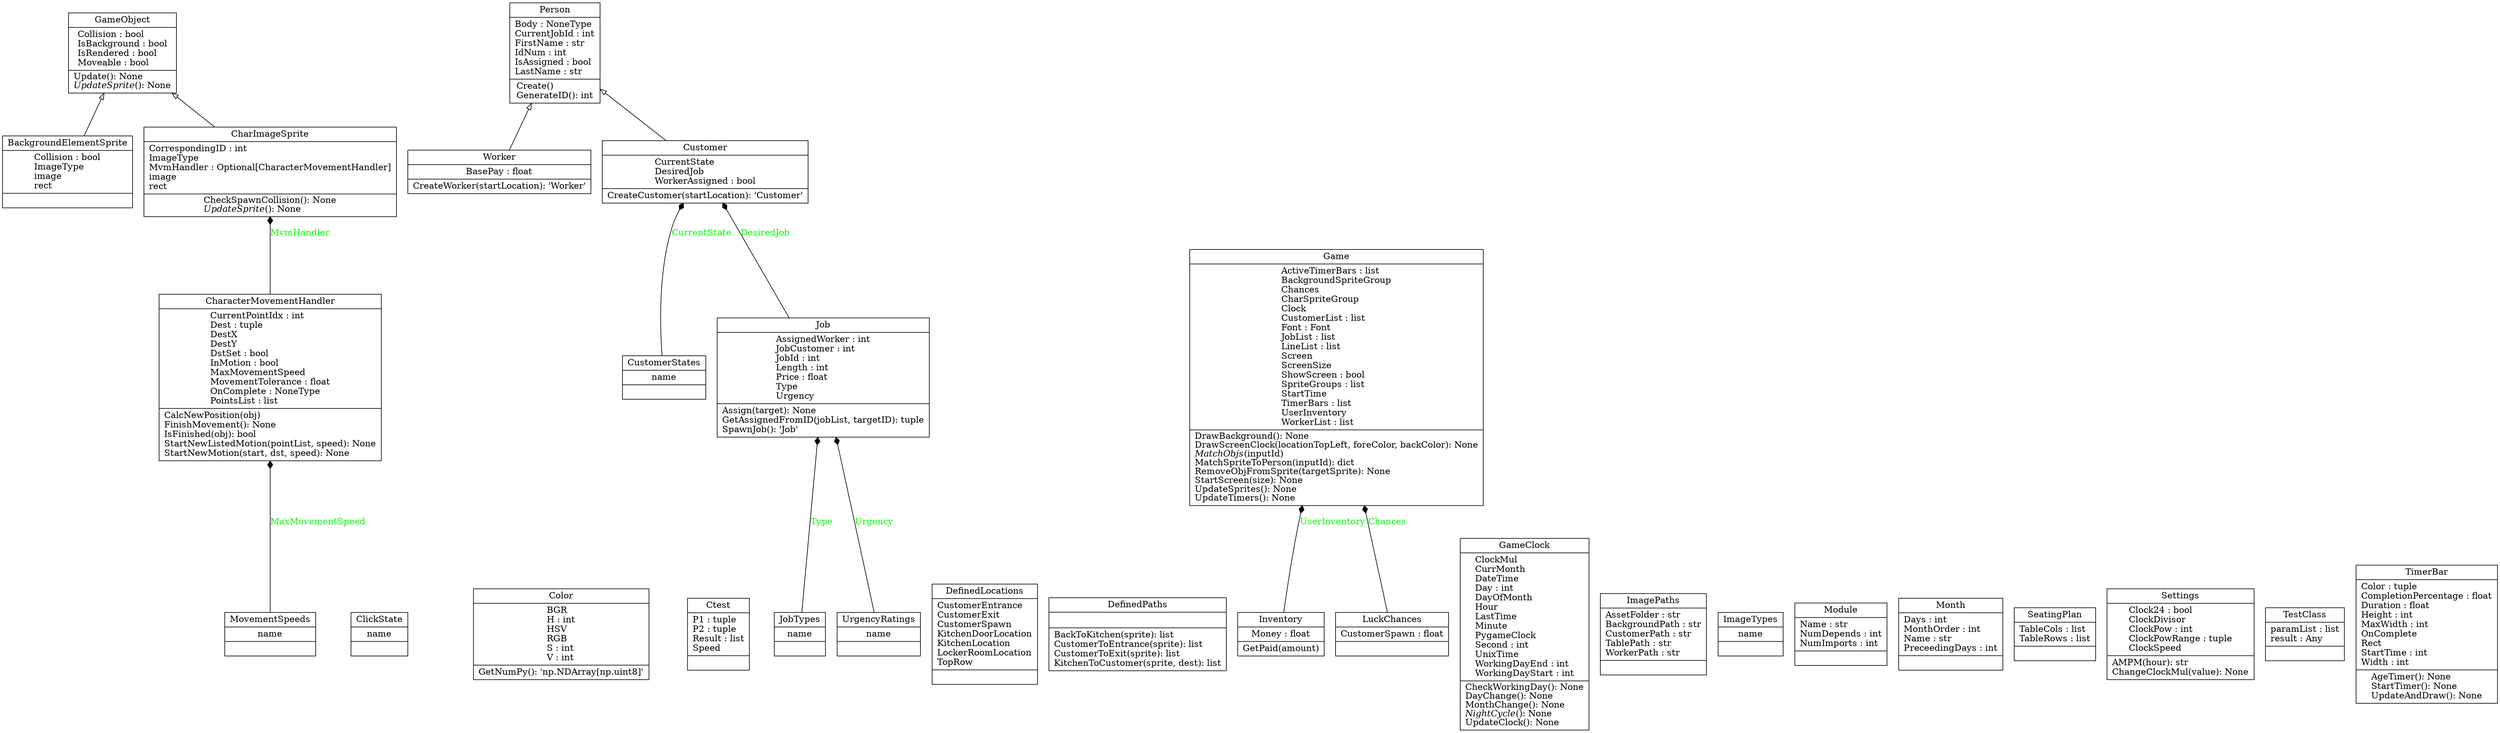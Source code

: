 digraph "classes" {
rankdir=BT
charset="utf-8"
"Classes.Sprite.BackgroundElementSprite" [color="black", fontcolor="black", label=<{BackgroundElementSprite|Collision : bool<br ALIGN="LEFT"/>ImageType<br ALIGN="LEFT"/>image<br ALIGN="LEFT"/>rect<br ALIGN="LEFT"/>|}>, shape="record", style="solid"];
"Classes.Sprite.CharImageSprite" [color="black", fontcolor="black", label=<{CharImageSprite|CorrespondingID : int<br ALIGN="LEFT"/>ImageType<br ALIGN="LEFT"/>MvmHandler : Optional[CharacterMovementHandler]<br ALIGN="LEFT"/>image<br ALIGN="LEFT"/>rect<br ALIGN="LEFT"/>|CheckSpawnCollision(): None<br ALIGN="LEFT"/><I>UpdateSprite</I>(): None<br ALIGN="LEFT"/>}>, shape="record", style="solid"];
"Handlers.MovementHandler.CharacterMovementHandler" [color="black", fontcolor="black", label=<{CharacterMovementHandler|CurrentPointIdx : int<br ALIGN="LEFT"/>Dest : tuple<br ALIGN="LEFT"/>DestX<br ALIGN="LEFT"/>DestY<br ALIGN="LEFT"/>DstSet : bool<br ALIGN="LEFT"/>InMotion : bool<br ALIGN="LEFT"/>MaxMovementSpeed<br ALIGN="LEFT"/>MovementTolerance : float<br ALIGN="LEFT"/>OnComplete : NoneType<br ALIGN="LEFT"/>PointsList : list<br ALIGN="LEFT"/>|CalcNewPosition(obj)<br ALIGN="LEFT"/>FinishMovement(): None<br ALIGN="LEFT"/>IsFinished(obj): bool<br ALIGN="LEFT"/>StartNewListedMotion(pointList, speed): None<br ALIGN="LEFT"/>StartNewMotion(start, dst, speed): None<br ALIGN="LEFT"/>}>, shape="record", style="solid"];
"Handlers.ClickHandler.ClickState" [color="black", fontcolor="black", label=<{ClickState|name<br ALIGN="LEFT"/>|}>, shape="record", style="solid"];
"Classes.ColorTools.Color" [color="black", fontcolor="black", label=<{Color|BGR<br ALIGN="LEFT"/>H : int<br ALIGN="LEFT"/>HSV<br ALIGN="LEFT"/>RGB<br ALIGN="LEFT"/>S : int<br ALIGN="LEFT"/>V : int<br ALIGN="LEFT"/>|GetNumPy(): 'np.NDArray[np.uint8]'<br ALIGN="LEFT"/>}>, shape="record", style="solid"];
"Handlers.PathfindingHandler.Ctest" [color="black", fontcolor="black", label=<{Ctest|P1 : tuple<br ALIGN="LEFT"/>P2 : tuple<br ALIGN="LEFT"/>Result : list<br ALIGN="LEFT"/>Speed<br ALIGN="LEFT"/>|}>, shape="record", style="solid"];
"Classes.People.Customer" [color="black", fontcolor="black", label=<{Customer|CurrentState<br ALIGN="LEFT"/>DesiredJob<br ALIGN="LEFT"/>WorkerAssigned : bool<br ALIGN="LEFT"/>|CreateCustomer(startLocation): 'Customer'<br ALIGN="LEFT"/>}>, shape="record", style="solid"];
"Classes.People.CustomerStates" [color="black", fontcolor="black", label=<{CustomerStates|name<br ALIGN="LEFT"/>|}>, shape="record", style="solid"];
"Classes.DefinedLocations.DefinedLocations" [color="black", fontcolor="black", label=<{DefinedLocations|CustomerEntrance<br ALIGN="LEFT"/>CustomerExit<br ALIGN="LEFT"/>CustomerSpawn<br ALIGN="LEFT"/>KitchenDoorLocation<br ALIGN="LEFT"/>KitchenLocation<br ALIGN="LEFT"/>LockerRoomLocation<br ALIGN="LEFT"/>TopRow<br ALIGN="LEFT"/>|}>, shape="record", style="solid"];
"Classes.DefinedLocations.DefinedPaths" [color="black", fontcolor="black", label=<{DefinedPaths|<br ALIGN="LEFT"/>|BackToKitchen(sprite): list<br ALIGN="LEFT"/>CustomerToEntrance(sprite): list<br ALIGN="LEFT"/>CustomerToExit(sprite): list<br ALIGN="LEFT"/>KitchenToCustomer(sprite, dest): list<br ALIGN="LEFT"/>}>, shape="record", style="solid"];
"Classes.Game.Game" [color="black", fontcolor="black", label=<{Game|ActiveTimerBars : list<br ALIGN="LEFT"/>BackgroundSpriteGroup<br ALIGN="LEFT"/>Chances<br ALIGN="LEFT"/>CharSpriteGroup<br ALIGN="LEFT"/>Clock<br ALIGN="LEFT"/>CustomerList : list<br ALIGN="LEFT"/>Font : Font<br ALIGN="LEFT"/>JobList : list<br ALIGN="LEFT"/>LineList : list<br ALIGN="LEFT"/>Screen<br ALIGN="LEFT"/>ScreenSize<br ALIGN="LEFT"/>ShowScreen : bool<br ALIGN="LEFT"/>SpriteGroups : list<br ALIGN="LEFT"/>StartTime<br ALIGN="LEFT"/>TimerBars : list<br ALIGN="LEFT"/>UserInventory<br ALIGN="LEFT"/>WorkerList : list<br ALIGN="LEFT"/>|DrawBackground(): None<br ALIGN="LEFT"/>DrawScreenClock(locationTopLeft, foreColor, backColor): None<br ALIGN="LEFT"/><I>MatchObjs</I>(inputId)<br ALIGN="LEFT"/>MatchSpriteToPerson(inputId): dict<br ALIGN="LEFT"/>RemoveObjFromSprite(targetSprite): None<br ALIGN="LEFT"/>StartScreen(size): None<br ALIGN="LEFT"/>UpdateSprites(): None<br ALIGN="LEFT"/>UpdateTimers(): None<br ALIGN="LEFT"/>}>, shape="record", style="solid"];
"Classes.GameClock.GameClock" [color="black", fontcolor="black", label=<{GameClock|ClockMul<br ALIGN="LEFT"/>CurrMonth<br ALIGN="LEFT"/>DateTime<br ALIGN="LEFT"/>Day : int<br ALIGN="LEFT"/>DayOfMonth<br ALIGN="LEFT"/>Hour<br ALIGN="LEFT"/>LastTime<br ALIGN="LEFT"/>Minute<br ALIGN="LEFT"/>PygameClock<br ALIGN="LEFT"/>Second : int<br ALIGN="LEFT"/>UnixTime<br ALIGN="LEFT"/>WorkingDayEnd : int<br ALIGN="LEFT"/>WorkingDayStart : int<br ALIGN="LEFT"/>|CheckWorkingDay(): None<br ALIGN="LEFT"/>DayChange(): None<br ALIGN="LEFT"/>MonthChange(): None<br ALIGN="LEFT"/><I>NightCycle</I>(): None<br ALIGN="LEFT"/>UpdateClock(): None<br ALIGN="LEFT"/>}>, shape="record", style="solid"];
"Classes.GameObject.GameObject" [color="black", fontcolor="black", label=<{GameObject|Collision : bool<br ALIGN="LEFT"/>IsBackground : bool<br ALIGN="LEFT"/>IsRendered : bool<br ALIGN="LEFT"/>Moveable : bool<br ALIGN="LEFT"/>|Update(): None<br ALIGN="LEFT"/><I>UpdateSprite</I>(): None<br ALIGN="LEFT"/>}>, shape="record", style="solid"];
"Classes.Sprite.ImagePaths" [color="black", fontcolor="black", label=<{ImagePaths|AssetFolder : str<br ALIGN="LEFT"/>BackgroundPath : str<br ALIGN="LEFT"/>CustomerPath : str<br ALIGN="LEFT"/>TablePath : str<br ALIGN="LEFT"/>WorkerPath : str<br ALIGN="LEFT"/>|}>, shape="record", style="solid"];
"Classes.Sprite.ImageTypes" [color="black", fontcolor="black", label=<{ImageTypes|name<br ALIGN="LEFT"/>|}>, shape="record", style="solid"];
"Classes.Inventory.Inventory" [color="black", fontcolor="black", label=<{Inventory|Money : float<br ALIGN="LEFT"/>|GetPaid(amount)<br ALIGN="LEFT"/>}>, shape="record", style="solid"];
"Classes.Jobs.Job" [color="black", fontcolor="black", label=<{Job|AssignedWorker : int<br ALIGN="LEFT"/>JobCustomer : int<br ALIGN="LEFT"/>JobId : int<br ALIGN="LEFT"/>Length : int<br ALIGN="LEFT"/>Price : float<br ALIGN="LEFT"/>Type<br ALIGN="LEFT"/>Urgency<br ALIGN="LEFT"/>|Assign(target): None<br ALIGN="LEFT"/>GetAssignedFromID(jobList, targetID): tuple<br ALIGN="LEFT"/>SpawnJob(): 'Job'<br ALIGN="LEFT"/>}>, shape="record", style="solid"];
"Classes.Jobs.JobTypes" [color="black", fontcolor="black", label=<{JobTypes|name<br ALIGN="LEFT"/>|}>, shape="record", style="solid"];
"Classes.Chances.LuckChances" [color="black", fontcolor="black", label=<{LuckChances|CustomerSpawn : float<br ALIGN="LEFT"/>|}>, shape="record", style="solid"];
"Utilities.ParseDot.Module" [color="black", fontcolor="black", label=<{Module|Name : str<br ALIGN="LEFT"/>NumDepends : int<br ALIGN="LEFT"/>NumImports : int<br ALIGN="LEFT"/>|}>, shape="record", style="solid"];
"Classes.GameClock.Month" [color="black", fontcolor="black", label=<{Month|Days : int<br ALIGN="LEFT"/>MonthOrder : int<br ALIGN="LEFT"/>Name : str<br ALIGN="LEFT"/>PreceedingDays : int<br ALIGN="LEFT"/>|}>, shape="record", style="solid"];
"Handlers.MovementHandler.MovementSpeeds" [color="black", fontcolor="black", label=<{MovementSpeeds|name<br ALIGN="LEFT"/>|}>, shape="record", style="solid"];
"Classes.People.Person" [color="black", fontcolor="black", label=<{Person|Body : NoneType<br ALIGN="LEFT"/>CurrentJobId : int<br ALIGN="LEFT"/>FirstName : str<br ALIGN="LEFT"/>IdNum : int<br ALIGN="LEFT"/>IsAssigned : bool<br ALIGN="LEFT"/>LastName : str<br ALIGN="LEFT"/>|Create()<br ALIGN="LEFT"/>GenerateID(): int<br ALIGN="LEFT"/>}>, shape="record", style="solid"];
"Classes.DefinedLocations.SeatingPlan" [color="black", fontcolor="black", label=<{SeatingPlan|TableCols : list<br ALIGN="LEFT"/>TableRows : list<br ALIGN="LEFT"/>|}>, shape="record", style="solid"];
"Classes.Settings.Settings" [color="black", fontcolor="black", label=<{Settings|Clock24 : bool<br ALIGN="LEFT"/>ClockDivisor<br ALIGN="LEFT"/>ClockPow : int<br ALIGN="LEFT"/>ClockPowRange : tuple<br ALIGN="LEFT"/>ClockSpeed<br ALIGN="LEFT"/>|AMPM(hour): str<br ALIGN="LEFT"/>ChangeClockMul(value): None<br ALIGN="LEFT"/>}>, shape="record", style="solid"];
"Testing.TestClass.TestClass" [color="black", fontcolor="black", label=<{TestClass|paramList : list<br ALIGN="LEFT"/>result : Any<br ALIGN="LEFT"/>|}>, shape="record", style="solid"];
"Classes.TimerBar.TimerBar" [color="black", fontcolor="black", label=<{TimerBar|Color : tuple<br ALIGN="LEFT"/>CompletionPercentage : float<br ALIGN="LEFT"/>Duration : float<br ALIGN="LEFT"/>Height : int<br ALIGN="LEFT"/>MaxWidth : int<br ALIGN="LEFT"/>OnComplete<br ALIGN="LEFT"/>Rect<br ALIGN="LEFT"/>StartTime : int<br ALIGN="LEFT"/>Width : int<br ALIGN="LEFT"/>|AgeTimer(): None<br ALIGN="LEFT"/>StartTimer(): None<br ALIGN="LEFT"/>UpdateAndDraw(): None<br ALIGN="LEFT"/>}>, shape="record", style="solid"];
"Classes.Jobs.UrgencyRatings" [color="black", fontcolor="black", label=<{UrgencyRatings|name<br ALIGN="LEFT"/>|}>, shape="record", style="solid"];
"Classes.People.Worker" [color="black", fontcolor="black", label=<{Worker|BasePay : float<br ALIGN="LEFT"/>|CreateWorker(startLocation): 'Worker'<br ALIGN="LEFT"/>}>, shape="record", style="solid"];
"Classes.People.Customer" -> "Classes.People.Person" [arrowhead="empty", arrowtail="none"];
"Classes.People.Worker" -> "Classes.People.Person" [arrowhead="empty", arrowtail="none"];
"Classes.Sprite.BackgroundElementSprite" -> "Classes.GameObject.GameObject" [arrowhead="empty", arrowtail="none"];
"Classes.Sprite.CharImageSprite" -> "Classes.GameObject.GameObject" [arrowhead="empty", arrowtail="none"];
"Classes.Chances.LuckChances" -> "Classes.Game.Game" [arrowhead="diamond", arrowtail="none", fontcolor="green", label="Chances", style="solid"];
"Classes.Inventory.Inventory" -> "Classes.Game.Game" [arrowhead="diamond", arrowtail="none", fontcolor="green", label="UserInventory", style="solid"];
"Classes.Jobs.Job" -> "Classes.People.Customer" [arrowhead="diamond", arrowtail="none", fontcolor="green", label="DesiredJob", style="solid"];
"Classes.Jobs.JobTypes" -> "Classes.Jobs.Job" [arrowhead="diamond", arrowtail="none", fontcolor="green", label="Type", style="solid"];
"Classes.Jobs.UrgencyRatings" -> "Classes.Jobs.Job" [arrowhead="diamond", arrowtail="none", fontcolor="green", label="Urgency", style="solid"];
"Classes.People.CustomerStates" -> "Classes.People.Customer" [arrowhead="diamond", arrowtail="none", fontcolor="green", label="CurrentState", style="solid"];
"Handlers.MovementHandler.CharacterMovementHandler" -> "Classes.Sprite.CharImageSprite" [arrowhead="diamond", arrowtail="none", fontcolor="green", label="MvmHandler", style="solid"];
"Handlers.MovementHandler.MovementSpeeds" -> "Handlers.MovementHandler.CharacterMovementHandler" [arrowhead="diamond", arrowtail="none", fontcolor="green", label="MaxMovementSpeed", style="solid"];
}

